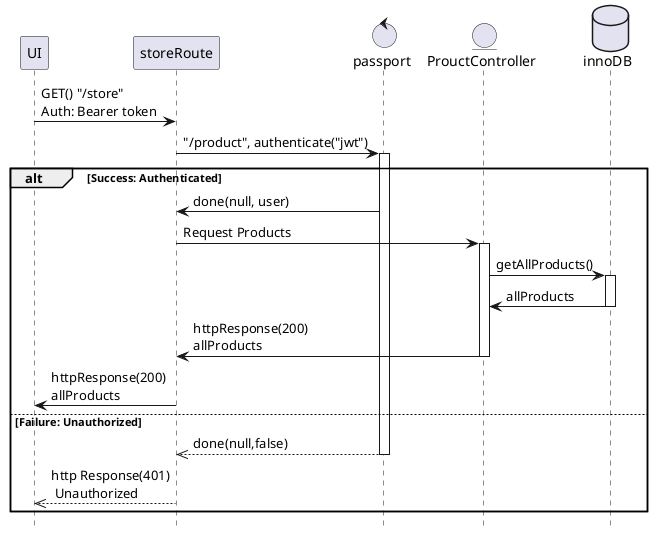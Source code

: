 @startuml
hide footbox

participant UI
participant storeRoute as dass
control passport as pass
entity ProuctController
database innoDB as db

UI -> dass: GET() "/store" \nAuth: Bearer token
dass -> pass: "/product", authenticate("jwt")
activate pass
alt Success: Authenticated
  dass <- pass: done(null, user)
  dass -> ProuctController: Request Products
  activate ProuctController
  ProuctController -> db: getAllProducts()
  activate db
  ProuctController <- db: allProducts
  deactivate db
  dass <- ProuctController: httpResponse(200) \nallProducts
  deactivate ProuctController
  UI <- dass: httpResponse(200) \nallProducts
else Failure: Unauthorized
  dass <<-- pass:done(null,false)
  deactivate pass
  UI <<-- dass: http Response(401)\n Unauthorized
end

@enduml
